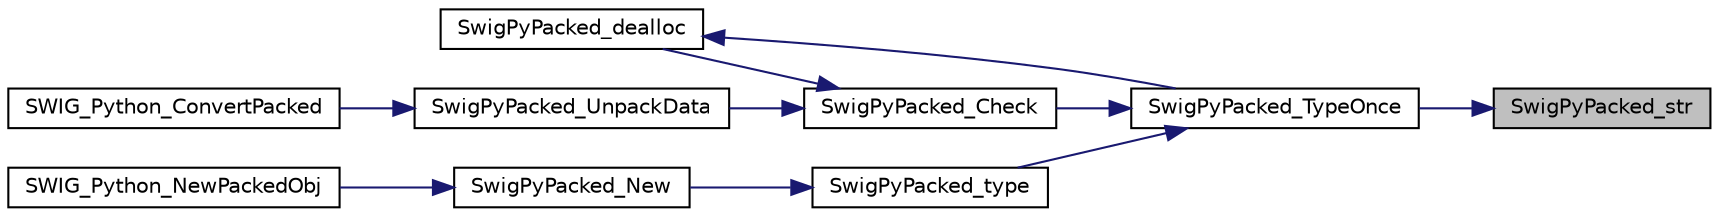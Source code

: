 digraph "SwigPyPacked_str"
{
 // LATEX_PDF_SIZE
  edge [fontname="Helvetica",fontsize="10",labelfontname="Helvetica",labelfontsize="10"];
  node [fontname="Helvetica",fontsize="10",shape=record];
  rankdir="RL";
  Node1 [label="SwigPyPacked_str",height=0.2,width=0.4,color="black", fillcolor="grey75", style="filled", fontcolor="black",tooltip=" "];
  Node1 -> Node2 [dir="back",color="midnightblue",fontsize="10",style="solid",fontname="Helvetica"];
  Node2 [label="SwigPyPacked_TypeOnce",height=0.2,width=0.4,color="black", fillcolor="white", style="filled",URL="$de/d48/swig__runtime_8h.html#a31a57967e5b47748769603196022a988",tooltip=" "];
  Node2 -> Node3 [dir="back",color="midnightblue",fontsize="10",style="solid",fontname="Helvetica"];
  Node3 [label="SwigPyPacked_Check",height=0.2,width=0.4,color="black", fillcolor="white", style="filled",URL="$de/d48/swig__runtime_8h.html#a6fea38d61cc362fd7b67a9fa56b33307",tooltip=" "];
  Node3 -> Node4 [dir="back",color="midnightblue",fontsize="10",style="solid",fontname="Helvetica"];
  Node4 [label="SwigPyPacked_dealloc",height=0.2,width=0.4,color="black", fillcolor="white", style="filled",URL="$de/d48/swig__runtime_8h.html#ad8ae205f122aca20da861fa915a332b0",tooltip=" "];
  Node4 -> Node2 [dir="back",color="midnightblue",fontsize="10",style="solid",fontname="Helvetica"];
  Node3 -> Node5 [dir="back",color="midnightblue",fontsize="10",style="solid",fontname="Helvetica"];
  Node5 [label="SwigPyPacked_UnpackData",height=0.2,width=0.4,color="black", fillcolor="white", style="filled",URL="$de/d48/swig__runtime_8h.html#ab442a6cd16d41e179ab07e4b3cd4093f",tooltip=" "];
  Node5 -> Node6 [dir="back",color="midnightblue",fontsize="10",style="solid",fontname="Helvetica"];
  Node6 [label="SWIG_Python_ConvertPacked",height=0.2,width=0.4,color="black", fillcolor="white", style="filled",URL="$de/d48/swig__runtime_8h.html#a03b3793a4bd02ab2e9dda57331f4b5f3",tooltip=" "];
  Node2 -> Node7 [dir="back",color="midnightblue",fontsize="10",style="solid",fontname="Helvetica"];
  Node7 [label="SwigPyPacked_type",height=0.2,width=0.4,color="black", fillcolor="white", style="filled",URL="$de/d48/swig__runtime_8h.html#aa195dda6cc1c2fc299c8ae690bae4904",tooltip=" "];
  Node7 -> Node8 [dir="back",color="midnightblue",fontsize="10",style="solid",fontname="Helvetica"];
  Node8 [label="SwigPyPacked_New",height=0.2,width=0.4,color="black", fillcolor="white", style="filled",URL="$de/d48/swig__runtime_8h.html#a2b75857efc8350c2f6b2b0d870a35d40",tooltip=" "];
  Node8 -> Node9 [dir="back",color="midnightblue",fontsize="10",style="solid",fontname="Helvetica"];
  Node9 [label="SWIG_Python_NewPackedObj",height=0.2,width=0.4,color="black", fillcolor="white", style="filled",URL="$de/d48/swig__runtime_8h.html#ac1d35a8810ff559255a38f5a8dd2fc2e",tooltip=" "];
}
